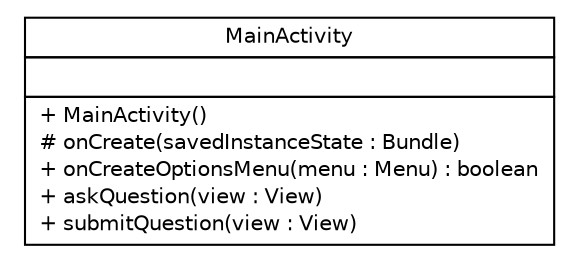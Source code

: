 #!/usr/local/bin/dot
#
# Class diagram 
# Generated by UMLGraph version R5_6_6-1-g9240c4 (http://www.umlgraph.org/)
#

digraph G {
	edge [fontname="Helvetica",fontsize=10,labelfontname="Helvetica",labelfontsize=10];
	node [fontname="Helvetica",fontsize=10,shape=plaintext];
	nodesep=0.25;
	ranksep=0.5;
	// epfl.sweng.entry.MainActivity
	c30 [label=<<table title="epfl.sweng.entry.MainActivity" border="0" cellborder="1" cellspacing="0" cellpadding="2" port="p" href="./MainActivity.html">
		<tr><td><table border="0" cellspacing="0" cellpadding="1">
<tr><td align="center" balign="center"> MainActivity </td></tr>
		</table></td></tr>
		<tr><td><table border="0" cellspacing="0" cellpadding="1">
<tr><td align="left" balign="left">  </td></tr>
		</table></td></tr>
		<tr><td><table border="0" cellspacing="0" cellpadding="1">
<tr><td align="left" balign="left"> + MainActivity() </td></tr>
<tr><td align="left" balign="left"> # onCreate(savedInstanceState : Bundle) </td></tr>
<tr><td align="left" balign="left"> + onCreateOptionsMenu(menu : Menu) : boolean </td></tr>
<tr><td align="left" balign="left"> + askQuestion(view : View) </td></tr>
<tr><td align="left" balign="left"> + submitQuestion(view : View) </td></tr>
		</table></td></tr>
		</table>>, URL="./MainActivity.html", fontname="Helvetica", fontcolor="black", fontsize=10.0];
}

